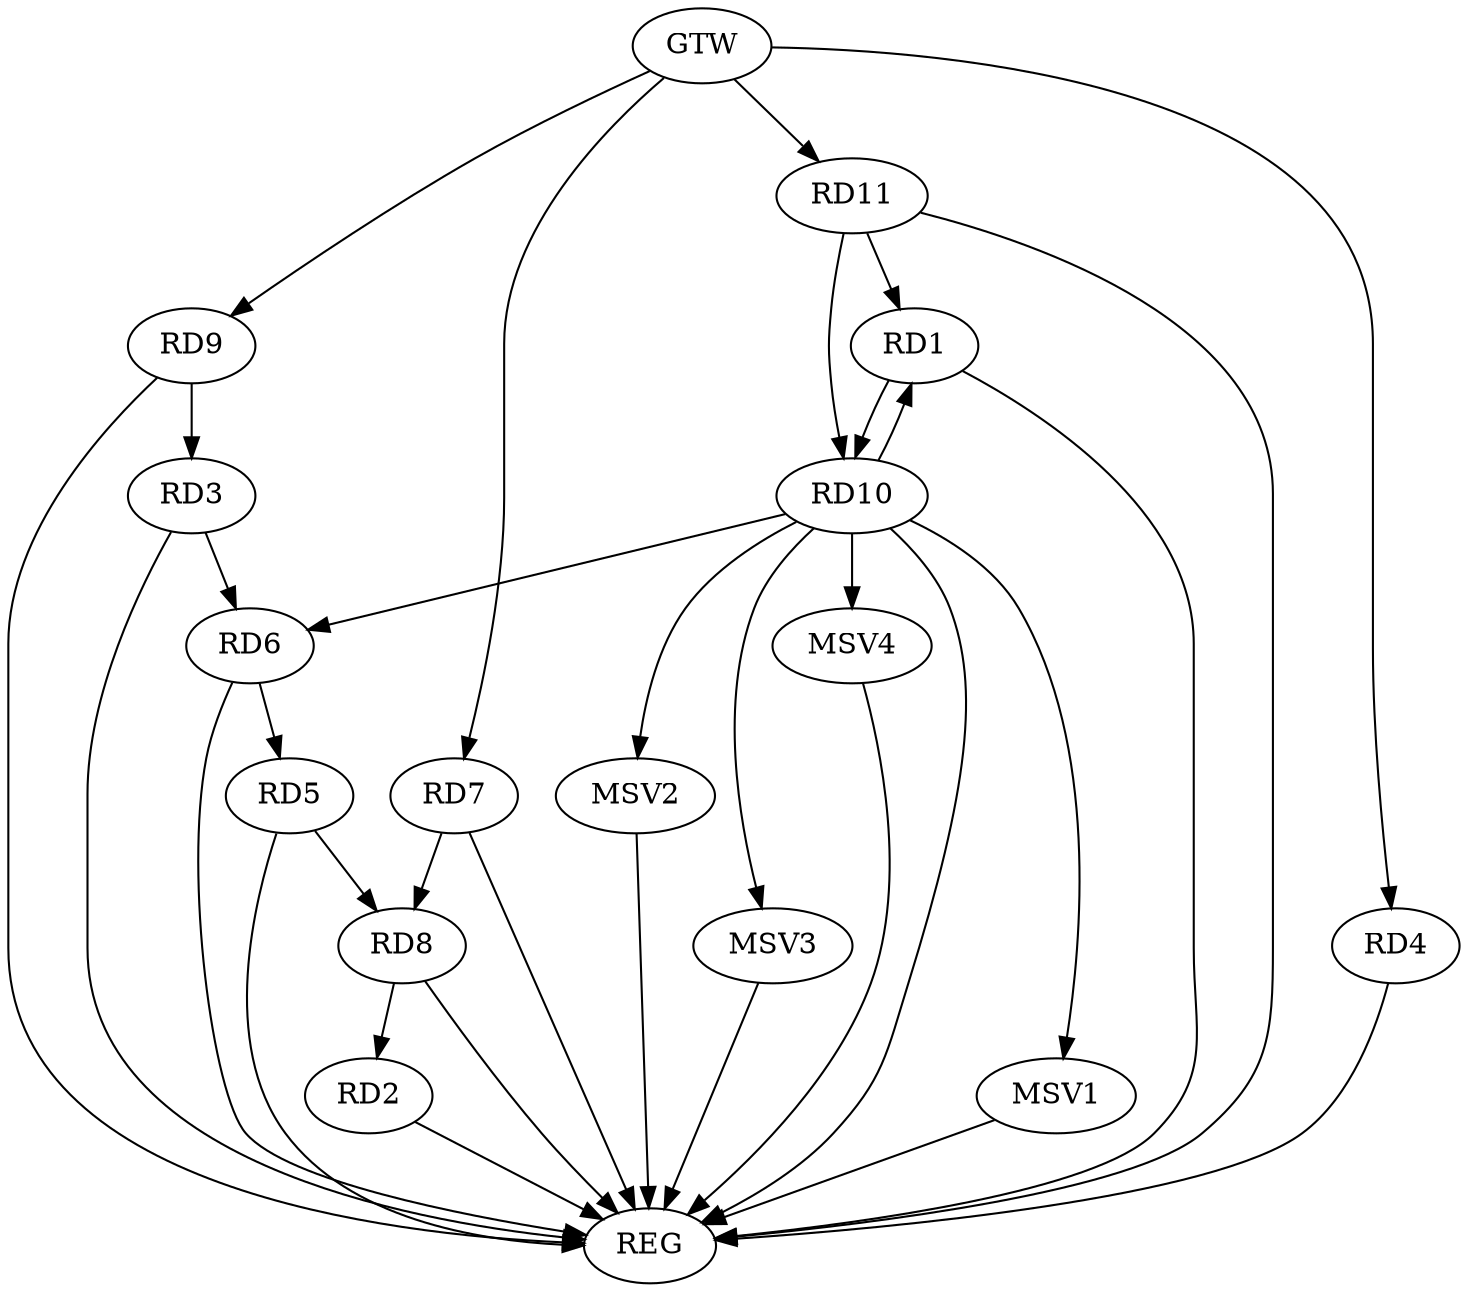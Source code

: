 strict digraph G {
  RD1 [ label="RD1" ];
  RD2 [ label="RD2" ];
  RD3 [ label="RD3" ];
  RD4 [ label="RD4" ];
  RD5 [ label="RD5" ];
  RD6 [ label="RD6" ];
  RD7 [ label="RD7" ];
  RD8 [ label="RD8" ];
  RD9 [ label="RD9" ];
  RD10 [ label="RD10" ];
  RD11 [ label="RD11" ];
  GTW [ label="GTW" ];
  REG [ label="REG" ];
  MSV1 [ label="MSV1" ];
  MSV2 [ label="MSV2" ];
  MSV3 [ label="MSV3" ];
  MSV4 [ label="MSV4" ];
  RD1 -> RD10;
  RD10 -> RD1;
  RD11 -> RD1;
  RD8 -> RD2;
  RD3 -> RD6;
  RD9 -> RD3;
  RD6 -> RD5;
  RD5 -> RD8;
  RD10 -> RD6;
  RD7 -> RD8;
  RD11 -> RD10;
  GTW -> RD4;
  GTW -> RD7;
  GTW -> RD9;
  GTW -> RD11;
  RD1 -> REG;
  RD2 -> REG;
  RD3 -> REG;
  RD4 -> REG;
  RD5 -> REG;
  RD6 -> REG;
  RD7 -> REG;
  RD8 -> REG;
  RD9 -> REG;
  RD10 -> REG;
  RD11 -> REG;
  RD10 -> MSV1;
  MSV1 -> REG;
  RD10 -> MSV2;
  RD10 -> MSV3;
  MSV2 -> REG;
  MSV3 -> REG;
  RD10 -> MSV4;
  MSV4 -> REG;
}
